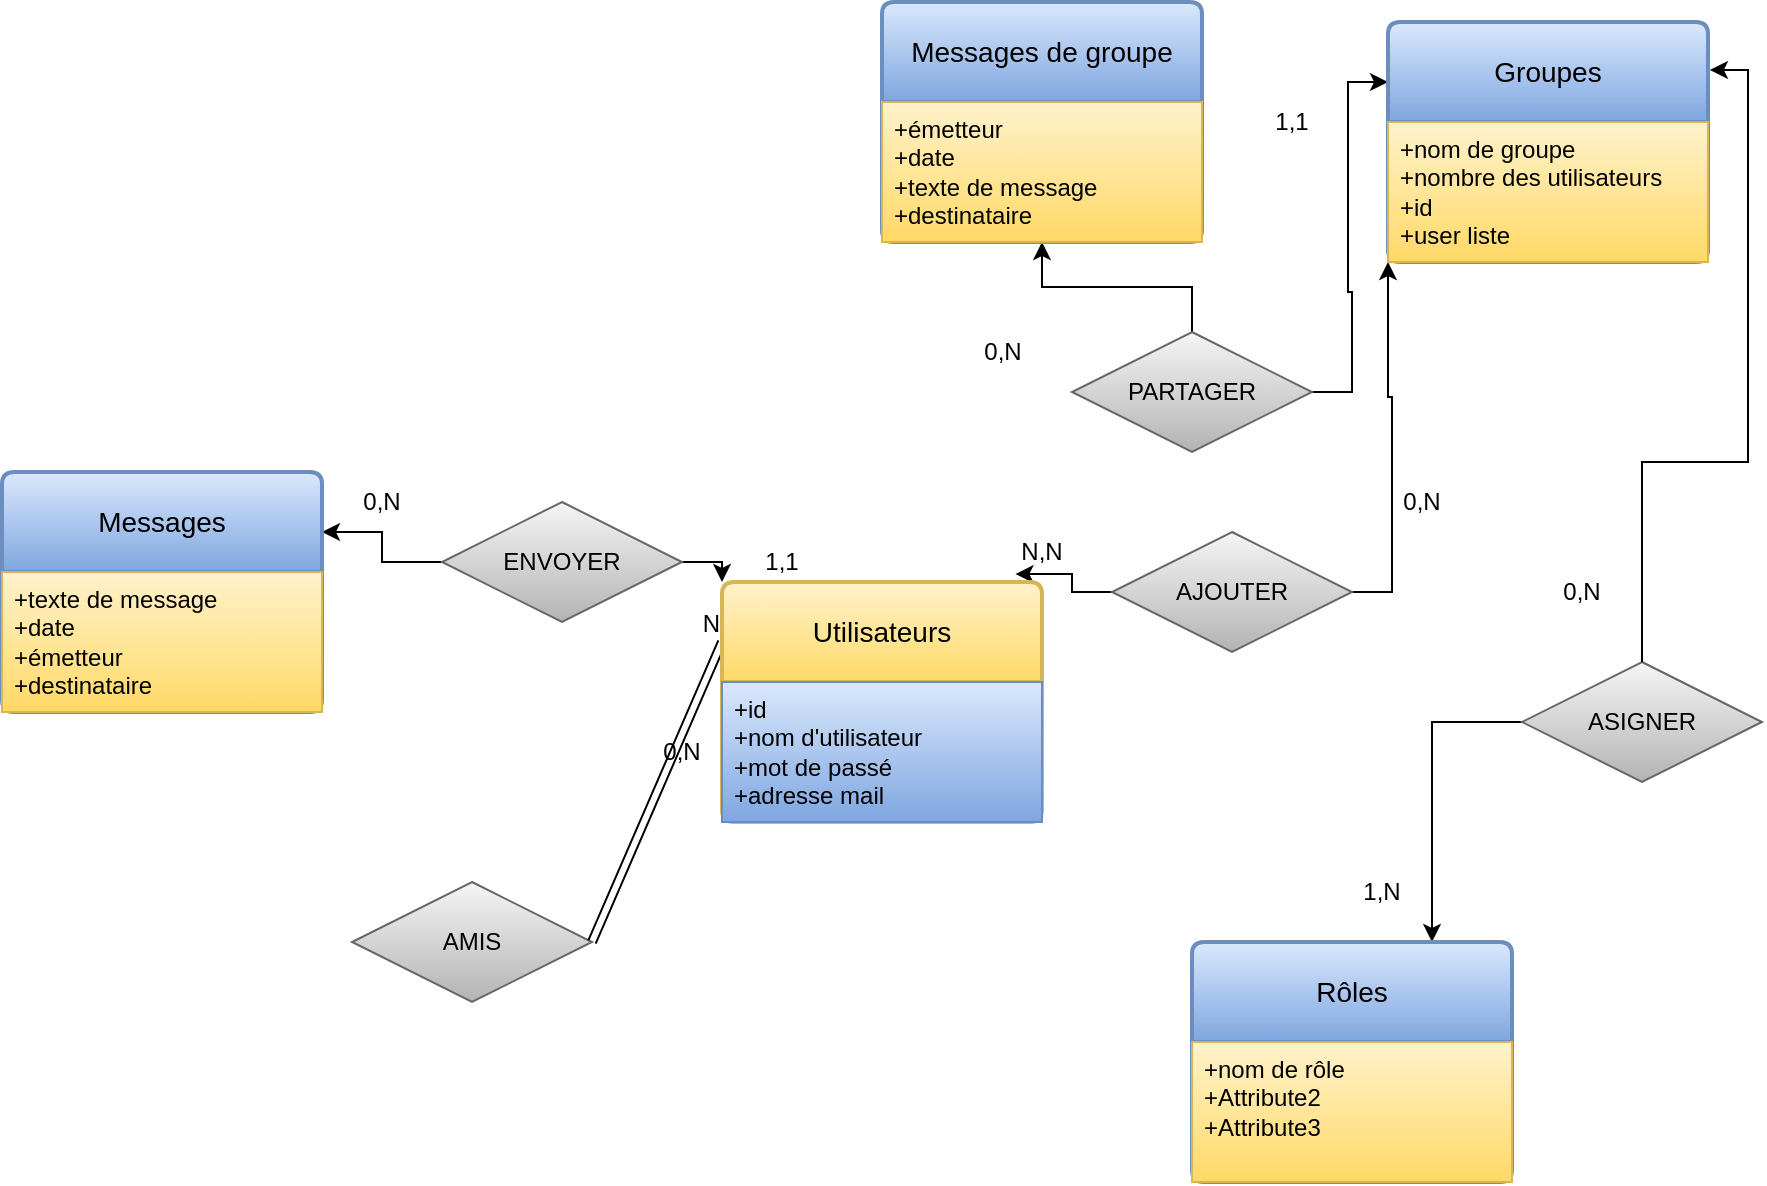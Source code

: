 <mxfile version="22.1.3" type="github">
  <diagram id="R2lEEEUBdFMjLlhIrx00" name="Page-1">
    <mxGraphModel dx="2023" dy="604" grid="1" gridSize="10" guides="1" tooltips="1" connect="1" arrows="1" fold="1" page="1" pageScale="1" pageWidth="850" pageHeight="1100" math="0" shadow="0" extFonts="Permanent Marker^https://fonts.googleapis.com/css?family=Permanent+Marker">
      <root>
        <mxCell id="0" />
        <mxCell id="1" parent="0" />
        <mxCell id="nqBFF6TNOds9ZoNXhfpZ-1" value="AMIS" style="shape=rhombus;perimeter=rhombusPerimeter;whiteSpace=wrap;html=1;align=center;fillColor=#f5f5f5;strokeColor=#666666;gradientColor=#b3b3b3;" parent="1" vertex="1">
          <mxGeometry x="130" y="480" width="120" height="60" as="geometry" />
        </mxCell>
        <mxCell id="5RMD4BezjyQq2ldkv20B-14" style="edgeStyle=orthogonalEdgeStyle;rounded=0;orthogonalLoop=1;jettySize=auto;html=1;entryX=0.75;entryY=0;entryDx=0;entryDy=0;" parent="1" source="nqBFF6TNOds9ZoNXhfpZ-2" target="5RMD4BezjyQq2ldkv20B-1" edge="1">
          <mxGeometry relative="1" as="geometry" />
        </mxCell>
        <mxCell id="nqBFF6TNOds9ZoNXhfpZ-2" value="ASIGNER" style="shape=rhombus;perimeter=rhombusPerimeter;whiteSpace=wrap;html=1;align=center;fillColor=#f5f5f5;strokeColor=#666666;gradientColor=#b3b3b3;" parent="1" vertex="1">
          <mxGeometry x="715" y="370" width="120" height="60" as="geometry" />
        </mxCell>
        <mxCell id="nqBFF6TNOds9ZoNXhfpZ-10" style="edgeStyle=orthogonalEdgeStyle;rounded=0;orthogonalLoop=1;jettySize=auto;html=1;exitX=0;exitY=0.5;exitDx=0;exitDy=0;entryX=0.917;entryY=-0.033;entryDx=0;entryDy=0;entryPerimeter=0;" parent="1" source="nqBFF6TNOds9ZoNXhfpZ-3" target="fBHS-X9BeHUpOfHcf2Rk-1" edge="1">
          <mxGeometry relative="1" as="geometry">
            <mxPoint x="465" y="350" as="targetPoint" />
          </mxGeometry>
        </mxCell>
        <mxCell id="5RMD4BezjyQq2ldkv20B-18" style="edgeStyle=orthogonalEdgeStyle;rounded=0;orthogonalLoop=1;jettySize=auto;html=1;entryX=0;entryY=1;entryDx=0;entryDy=0;" parent="1" source="nqBFF6TNOds9ZoNXhfpZ-3" target="5RMD4BezjyQq2ldkv20B-4" edge="1">
          <mxGeometry relative="1" as="geometry" />
        </mxCell>
        <mxCell id="nqBFF6TNOds9ZoNXhfpZ-3" value="AJOUTER" style="shape=rhombus;perimeter=rhombusPerimeter;whiteSpace=wrap;html=1;align=center;fillColor=#f5f5f5;strokeColor=#666666;gradientColor=#b3b3b3;" parent="1" vertex="1">
          <mxGeometry x="510" y="305" width="120" height="60" as="geometry" />
        </mxCell>
        <mxCell id="5RMD4BezjyQq2ldkv20B-10" style="edgeStyle=orthogonalEdgeStyle;rounded=0;orthogonalLoop=1;jettySize=auto;html=1;entryX=0.5;entryY=1;entryDx=0;entryDy=0;" parent="1" source="nqBFF6TNOds9ZoNXhfpZ-4" target="5RMD4BezjyQq2ldkv20B-8" edge="1">
          <mxGeometry relative="1" as="geometry" />
        </mxCell>
        <mxCell id="5RMD4BezjyQq2ldkv20B-17" style="edgeStyle=orthogonalEdgeStyle;rounded=0;orthogonalLoop=1;jettySize=auto;html=1;entryX=0;entryY=0.25;entryDx=0;entryDy=0;" parent="1" source="nqBFF6TNOds9ZoNXhfpZ-4" target="5RMD4BezjyQq2ldkv20B-3" edge="1">
          <mxGeometry relative="1" as="geometry" />
        </mxCell>
        <mxCell id="nqBFF6TNOds9ZoNXhfpZ-4" value="PARTAGER" style="shape=rhombus;perimeter=rhombusPerimeter;whiteSpace=wrap;html=1;align=center;fillColor=#f5f5f5;strokeColor=#666666;gradientColor=#b3b3b3;" parent="1" vertex="1">
          <mxGeometry x="490" y="205" width="120" height="60" as="geometry" />
        </mxCell>
        <mxCell id="nqBFF6TNOds9ZoNXhfpZ-18" style="edgeStyle=orthogonalEdgeStyle;rounded=0;orthogonalLoop=1;jettySize=auto;html=1;exitX=1;exitY=0.5;exitDx=0;exitDy=0;entryX=0;entryY=0;entryDx=0;entryDy=0;" parent="1" source="nqBFF6TNOds9ZoNXhfpZ-5" target="fBHS-X9BeHUpOfHcf2Rk-1" edge="1">
          <mxGeometry relative="1" as="geometry">
            <mxPoint x="365" y="350" as="targetPoint" />
          </mxGeometry>
        </mxCell>
        <mxCell id="5RMD4BezjyQq2ldkv20B-11" style="edgeStyle=orthogonalEdgeStyle;rounded=0;orthogonalLoop=1;jettySize=auto;html=1;exitX=0;exitY=0.5;exitDx=0;exitDy=0;entryX=1;entryY=0.25;entryDx=0;entryDy=0;" parent="1" source="nqBFF6TNOds9ZoNXhfpZ-5" target="5RMD4BezjyQq2ldkv20B-5" edge="1">
          <mxGeometry relative="1" as="geometry" />
        </mxCell>
        <mxCell id="nqBFF6TNOds9ZoNXhfpZ-5" value="ENVOYER" style="shape=rhombus;perimeter=rhombusPerimeter;whiteSpace=wrap;html=1;align=center;fillColor=#f5f5f5;strokeColor=#666666;gradientColor=#b3b3b3;" parent="1" vertex="1">
          <mxGeometry x="175" y="290" width="120" height="60" as="geometry" />
        </mxCell>
        <mxCell id="nqBFF6TNOds9ZoNXhfpZ-19" value="0,N" style="text;html=1;align=center;verticalAlign=middle;resizable=0;points=[];autosize=1;strokeColor=none;fillColor=none;" parent="1" vertex="1">
          <mxGeometry x="435" y="200" width="40" height="30" as="geometry" />
        </mxCell>
        <mxCell id="nqBFF6TNOds9ZoNXhfpZ-20" value="0,N" style="text;html=1;strokeColor=none;fillColor=none;align=center;verticalAlign=middle;whiteSpace=wrap;rounded=0;" parent="1" vertex="1">
          <mxGeometry x="715" y="320" width="60" height="30" as="geometry" />
        </mxCell>
        <mxCell id="nqBFF6TNOds9ZoNXhfpZ-21" value="1,N" style="text;html=1;strokeColor=none;fillColor=none;align=center;verticalAlign=middle;whiteSpace=wrap;rounded=0;" parent="1" vertex="1">
          <mxGeometry x="615" y="470" width="60" height="30" as="geometry" />
        </mxCell>
        <mxCell id="nqBFF6TNOds9ZoNXhfpZ-23" value="0,N" style="text;html=1;strokeColor=none;fillColor=none;align=center;verticalAlign=middle;whiteSpace=wrap;rounded=0;" parent="1" vertex="1">
          <mxGeometry x="265" y="400" width="60" height="30" as="geometry" />
        </mxCell>
        <mxCell id="nqBFF6TNOds9ZoNXhfpZ-24" value="N,N" style="text;html=1;strokeColor=none;fillColor=none;align=center;verticalAlign=middle;whiteSpace=wrap;rounded=0;" parent="1" vertex="1">
          <mxGeometry x="445" y="300" width="60" height="30" as="geometry" />
        </mxCell>
        <mxCell id="nqBFF6TNOds9ZoNXhfpZ-25" value="0,N" style="text;html=1;strokeColor=none;fillColor=none;align=center;verticalAlign=middle;whiteSpace=wrap;rounded=0;" parent="1" vertex="1">
          <mxGeometry x="635" y="275" width="60" height="30" as="geometry" />
        </mxCell>
        <mxCell id="nqBFF6TNOds9ZoNXhfpZ-26" value="1,1" style="text;html=1;strokeColor=none;fillColor=none;align=center;verticalAlign=middle;whiteSpace=wrap;rounded=0;" parent="1" vertex="1">
          <mxGeometry x="570" y="85" width="60" height="30" as="geometry" />
        </mxCell>
        <mxCell id="nqBFF6TNOds9ZoNXhfpZ-27" value="1,1" style="text;html=1;strokeColor=none;fillColor=none;align=center;verticalAlign=middle;whiteSpace=wrap;rounded=0;" parent="1" vertex="1">
          <mxGeometry x="315" y="305" width="60" height="30" as="geometry" />
        </mxCell>
        <mxCell id="nqBFF6TNOds9ZoNXhfpZ-28" value="0,N" style="text;html=1;strokeColor=none;fillColor=none;align=center;verticalAlign=middle;whiteSpace=wrap;rounded=0;" parent="1" vertex="1">
          <mxGeometry x="115" y="275" width="60" height="30" as="geometry" />
        </mxCell>
        <mxCell id="nqBFF6TNOds9ZoNXhfpZ-30" value="" style="shape=link;html=1;rounded=0;exitX=1;exitY=0.5;exitDx=0;exitDy=0;entryX=0;entryY=0.25;entryDx=0;entryDy=0;" parent="1" source="nqBFF6TNOds9ZoNXhfpZ-1" target="fBHS-X9BeHUpOfHcf2Rk-1" edge="1">
          <mxGeometry relative="1" as="geometry">
            <mxPoint x="335" y="380" as="sourcePoint" />
            <mxPoint x="365" y="370" as="targetPoint" />
          </mxGeometry>
        </mxCell>
        <mxCell id="nqBFF6TNOds9ZoNXhfpZ-31" value="N" style="resizable=0;html=1;whiteSpace=wrap;align=right;verticalAlign=bottom;" parent="nqBFF6TNOds9ZoNXhfpZ-30" connectable="0" vertex="1">
          <mxGeometry x="1" relative="1" as="geometry" />
        </mxCell>
        <mxCell id="5RMD4BezjyQq2ldkv20B-1" value="Rôles" style="swimlane;childLayout=stackLayout;horizontal=1;startSize=50;horizontalStack=0;rounded=1;fontSize=14;fontStyle=0;strokeWidth=2;resizeParent=0;resizeLast=1;shadow=0;dashed=0;align=center;arcSize=4;whiteSpace=wrap;html=1;fillColor=#dae8fc;gradientColor=#7ea6e0;strokeColor=#6c8ebf;" parent="1" vertex="1">
          <mxGeometry x="550" y="510" width="160" height="120" as="geometry" />
        </mxCell>
        <mxCell id="5RMD4BezjyQq2ldkv20B-2" value="+nom de rôle&lt;br&gt;+Attribute2&lt;br&gt;+Attribute3" style="align=left;strokeColor=#d6b656;fillColor=#fff2cc;spacingLeft=4;fontSize=12;verticalAlign=top;resizable=0;rotatable=0;part=1;html=1;gradientColor=#ffd966;" parent="5RMD4BezjyQq2ldkv20B-1" vertex="1">
          <mxGeometry y="50" width="160" height="70" as="geometry" />
        </mxCell>
        <mxCell id="5RMD4BezjyQq2ldkv20B-3" value="Groupes" style="swimlane;childLayout=stackLayout;horizontal=1;startSize=50;horizontalStack=0;rounded=1;fontSize=14;fontStyle=0;strokeWidth=2;resizeParent=0;resizeLast=1;shadow=0;dashed=0;align=center;arcSize=4;whiteSpace=wrap;html=1;fillColor=#dae8fc;gradientColor=#7ea6e0;strokeColor=#6c8ebf;" parent="1" vertex="1">
          <mxGeometry x="648" y="50" width="160" height="120" as="geometry" />
        </mxCell>
        <mxCell id="5RMD4BezjyQq2ldkv20B-4" value="+nom de groupe&lt;br&gt;+nombre des utilisateurs&lt;br&gt;+id&lt;br&gt;+user liste" style="align=left;strokeColor=#d6b656;fillColor=#fff2cc;spacingLeft=4;fontSize=12;verticalAlign=top;resizable=0;rotatable=0;part=1;html=1;gradientColor=#ffd966;" parent="5RMD4BezjyQq2ldkv20B-3" vertex="1">
          <mxGeometry y="50" width="160" height="70" as="geometry" />
        </mxCell>
        <mxCell id="5RMD4BezjyQq2ldkv20B-5" value="Messages" style="swimlane;childLayout=stackLayout;horizontal=1;startSize=50;horizontalStack=0;rounded=1;fontSize=14;fontStyle=0;strokeWidth=2;resizeParent=0;resizeLast=1;shadow=0;dashed=0;align=center;arcSize=4;whiteSpace=wrap;html=1;fillColor=#dae8fc;gradientColor=#7ea6e0;strokeColor=#6c8ebf;" parent="1" vertex="1">
          <mxGeometry x="-45" y="275" width="160" height="120" as="geometry" />
        </mxCell>
        <mxCell id="5RMD4BezjyQq2ldkv20B-6" value="+texte de message&lt;br&gt;+date&lt;br&gt;+émetteur&lt;br&gt;+destinataire" style="align=left;strokeColor=#d6b656;fillColor=#fff2cc;spacingLeft=4;fontSize=12;verticalAlign=top;resizable=0;rotatable=0;part=1;html=1;gradientColor=#ffd966;" parent="5RMD4BezjyQq2ldkv20B-5" vertex="1">
          <mxGeometry y="50" width="160" height="70" as="geometry" />
        </mxCell>
        <mxCell id="5RMD4BezjyQq2ldkv20B-7" value="Messages de groupe" style="swimlane;childLayout=stackLayout;horizontal=1;startSize=50;horizontalStack=0;rounded=1;fontSize=14;fontStyle=0;strokeWidth=2;resizeParent=0;resizeLast=1;shadow=0;dashed=0;align=center;arcSize=4;whiteSpace=wrap;html=1;fillColor=#dae8fc;gradientColor=#7ea6e0;strokeColor=#6c8ebf;" parent="1" vertex="1">
          <mxGeometry x="395" y="40" width="160" height="120" as="geometry" />
        </mxCell>
        <mxCell id="5RMD4BezjyQq2ldkv20B-8" value="+émetteur&lt;br&gt;+date&lt;br&gt;+texte de message&lt;br&gt;+destinataire" style="align=left;strokeColor=#d6b656;fillColor=#fff2cc;spacingLeft=4;fontSize=12;verticalAlign=top;resizable=0;rotatable=0;part=1;html=1;gradientColor=#ffd966;" parent="5RMD4BezjyQq2ldkv20B-7" vertex="1">
          <mxGeometry y="50" width="160" height="70" as="geometry" />
        </mxCell>
        <mxCell id="5RMD4BezjyQq2ldkv20B-20" style="edgeStyle=orthogonalEdgeStyle;rounded=0;orthogonalLoop=1;jettySize=auto;html=1;entryX=1.006;entryY=0.2;entryDx=0;entryDy=0;entryPerimeter=0;" parent="1" source="nqBFF6TNOds9ZoNXhfpZ-2" target="5RMD4BezjyQq2ldkv20B-3" edge="1">
          <mxGeometry relative="1" as="geometry" />
        </mxCell>
        <mxCell id="fBHS-X9BeHUpOfHcf2Rk-1" value="Utilisateurs" style="swimlane;childLayout=stackLayout;horizontal=1;startSize=50;horizontalStack=0;rounded=1;fontSize=14;fontStyle=0;strokeWidth=2;resizeParent=0;resizeLast=1;shadow=0;dashed=0;align=center;arcSize=4;whiteSpace=wrap;html=1;fillColor=#fff2cc;gradientColor=#ffd966;strokeColor=#d6b656;" vertex="1" parent="1">
          <mxGeometry x="315" y="330" width="160" height="120" as="geometry" />
        </mxCell>
        <mxCell id="fBHS-X9BeHUpOfHcf2Rk-2" value="+id&lt;br&gt;+nom d&#39;utilisateur&lt;br&gt;+mot de passé&lt;br&gt;+adresse mail" style="align=left;strokeColor=#6c8ebf;fillColor=#dae8fc;spacingLeft=4;fontSize=12;verticalAlign=top;resizable=0;rotatable=0;part=1;html=1;gradientColor=#7ea6e0;" vertex="1" parent="fBHS-X9BeHUpOfHcf2Rk-1">
          <mxGeometry y="50" width="160" height="70" as="geometry" />
        </mxCell>
      </root>
    </mxGraphModel>
  </diagram>
</mxfile>
